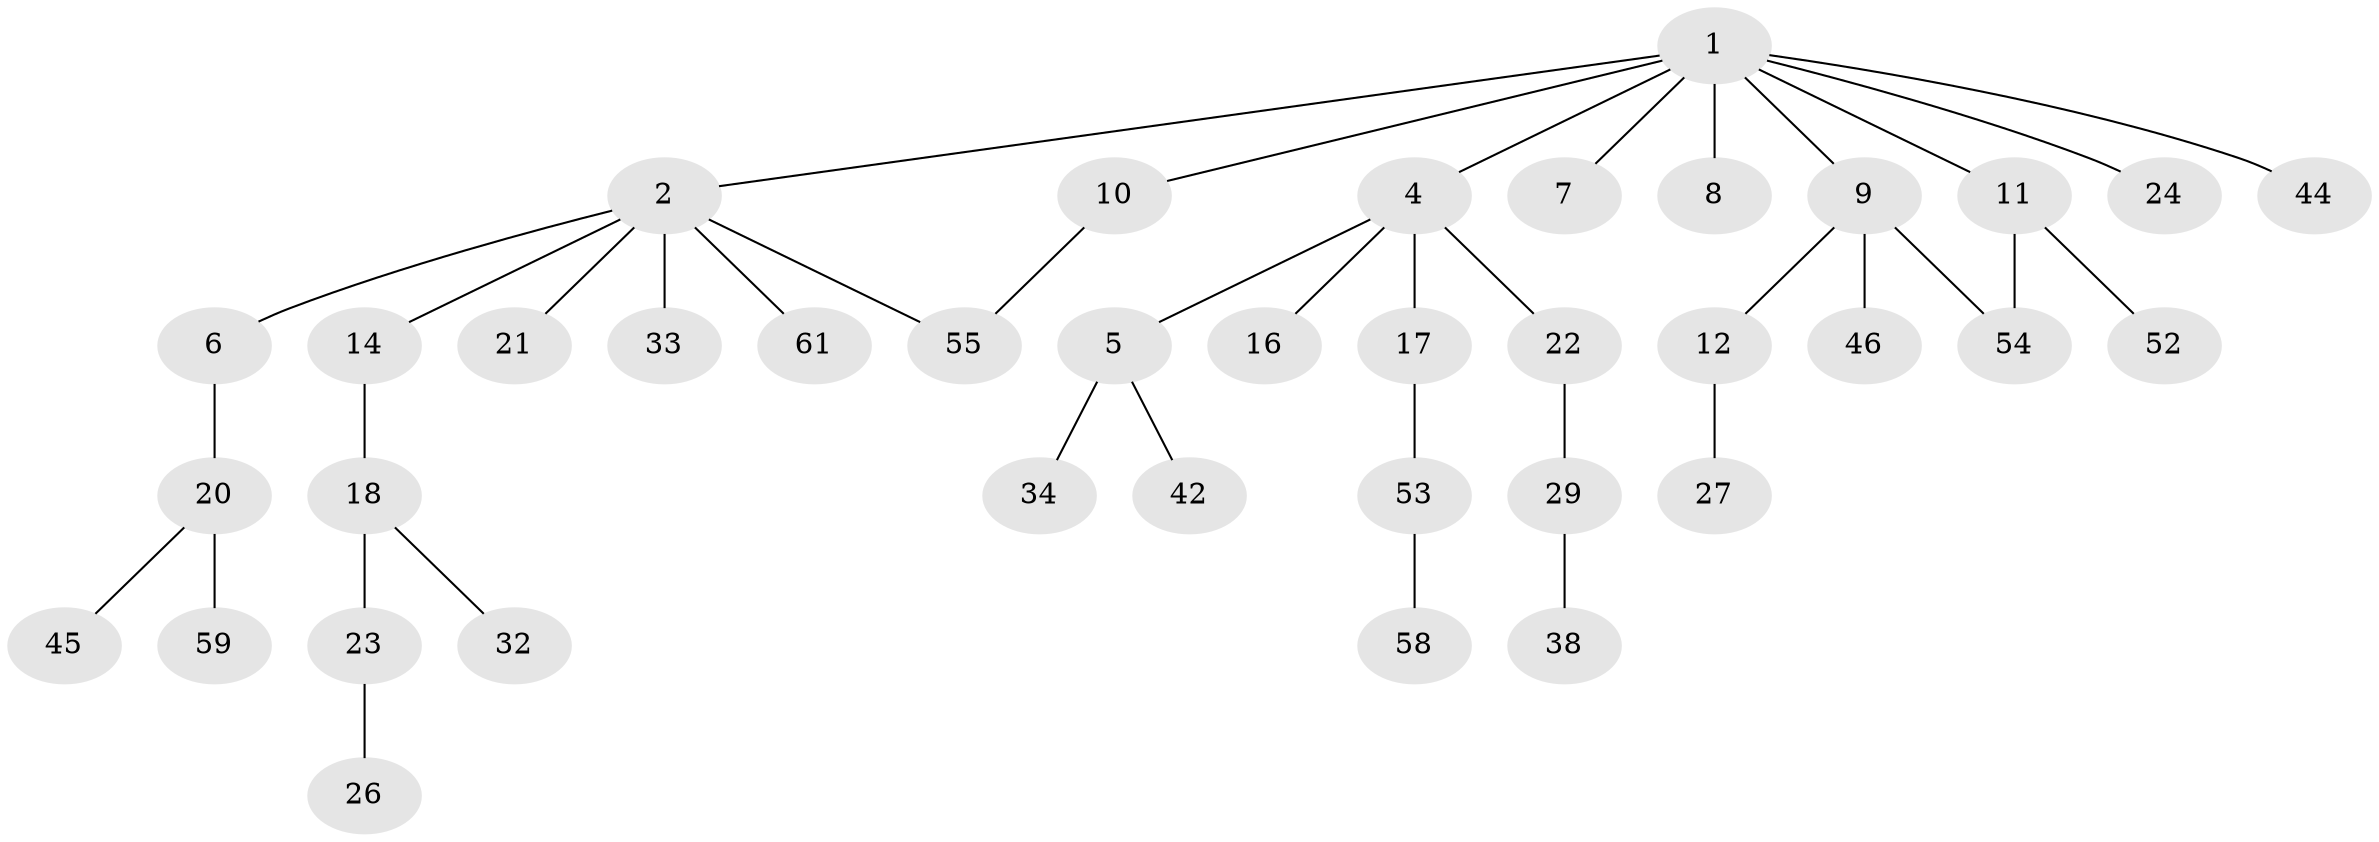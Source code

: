 // original degree distribution, {5: 0.01639344262295082, 7: 0.01639344262295082, 6: 0.01639344262295082, 3: 0.18032786885245902, 4: 0.03278688524590164, 2: 0.32786885245901637, 1: 0.4098360655737705}
// Generated by graph-tools (version 1.1) at 2025/41/03/06/25 10:41:29]
// undirected, 38 vertices, 39 edges
graph export_dot {
graph [start="1"]
  node [color=gray90,style=filled];
  1 [super="+3"];
  2 [super="+43"];
  4 [super="+15"];
  5 [super="+50"];
  6;
  7 [super="+28"];
  8 [super="+37"];
  9 [super="+30"];
  10 [super="+35"];
  11 [super="+47"];
  12 [super="+13"];
  14 [super="+31"];
  16;
  17;
  18 [super="+19"];
  20 [super="+36"];
  21;
  22 [super="+40"];
  23;
  24 [super="+25"];
  26 [super="+56"];
  27 [super="+39"];
  29 [super="+51"];
  32 [super="+41"];
  33 [super="+57"];
  34 [super="+48"];
  38;
  42 [super="+49"];
  44;
  45;
  46;
  52;
  53 [super="+60"];
  54;
  55;
  58;
  59;
  61;
  1 -- 2;
  1 -- 7;
  1 -- 8;
  1 -- 11;
  1 -- 4;
  1 -- 24;
  1 -- 9;
  1 -- 10;
  1 -- 44;
  2 -- 6;
  2 -- 14;
  2 -- 21;
  2 -- 33;
  2 -- 61;
  2 -- 55;
  4 -- 5;
  4 -- 16;
  4 -- 17;
  4 -- 22;
  5 -- 34;
  5 -- 42;
  6 -- 20;
  9 -- 12;
  9 -- 46;
  9 -- 54;
  10 -- 55;
  11 -- 52;
  11 -- 54;
  12 -- 27;
  14 -- 18;
  17 -- 53;
  18 -- 23;
  18 -- 32;
  20 -- 45;
  20 -- 59;
  22 -- 29;
  23 -- 26;
  29 -- 38;
  53 -- 58;
}
